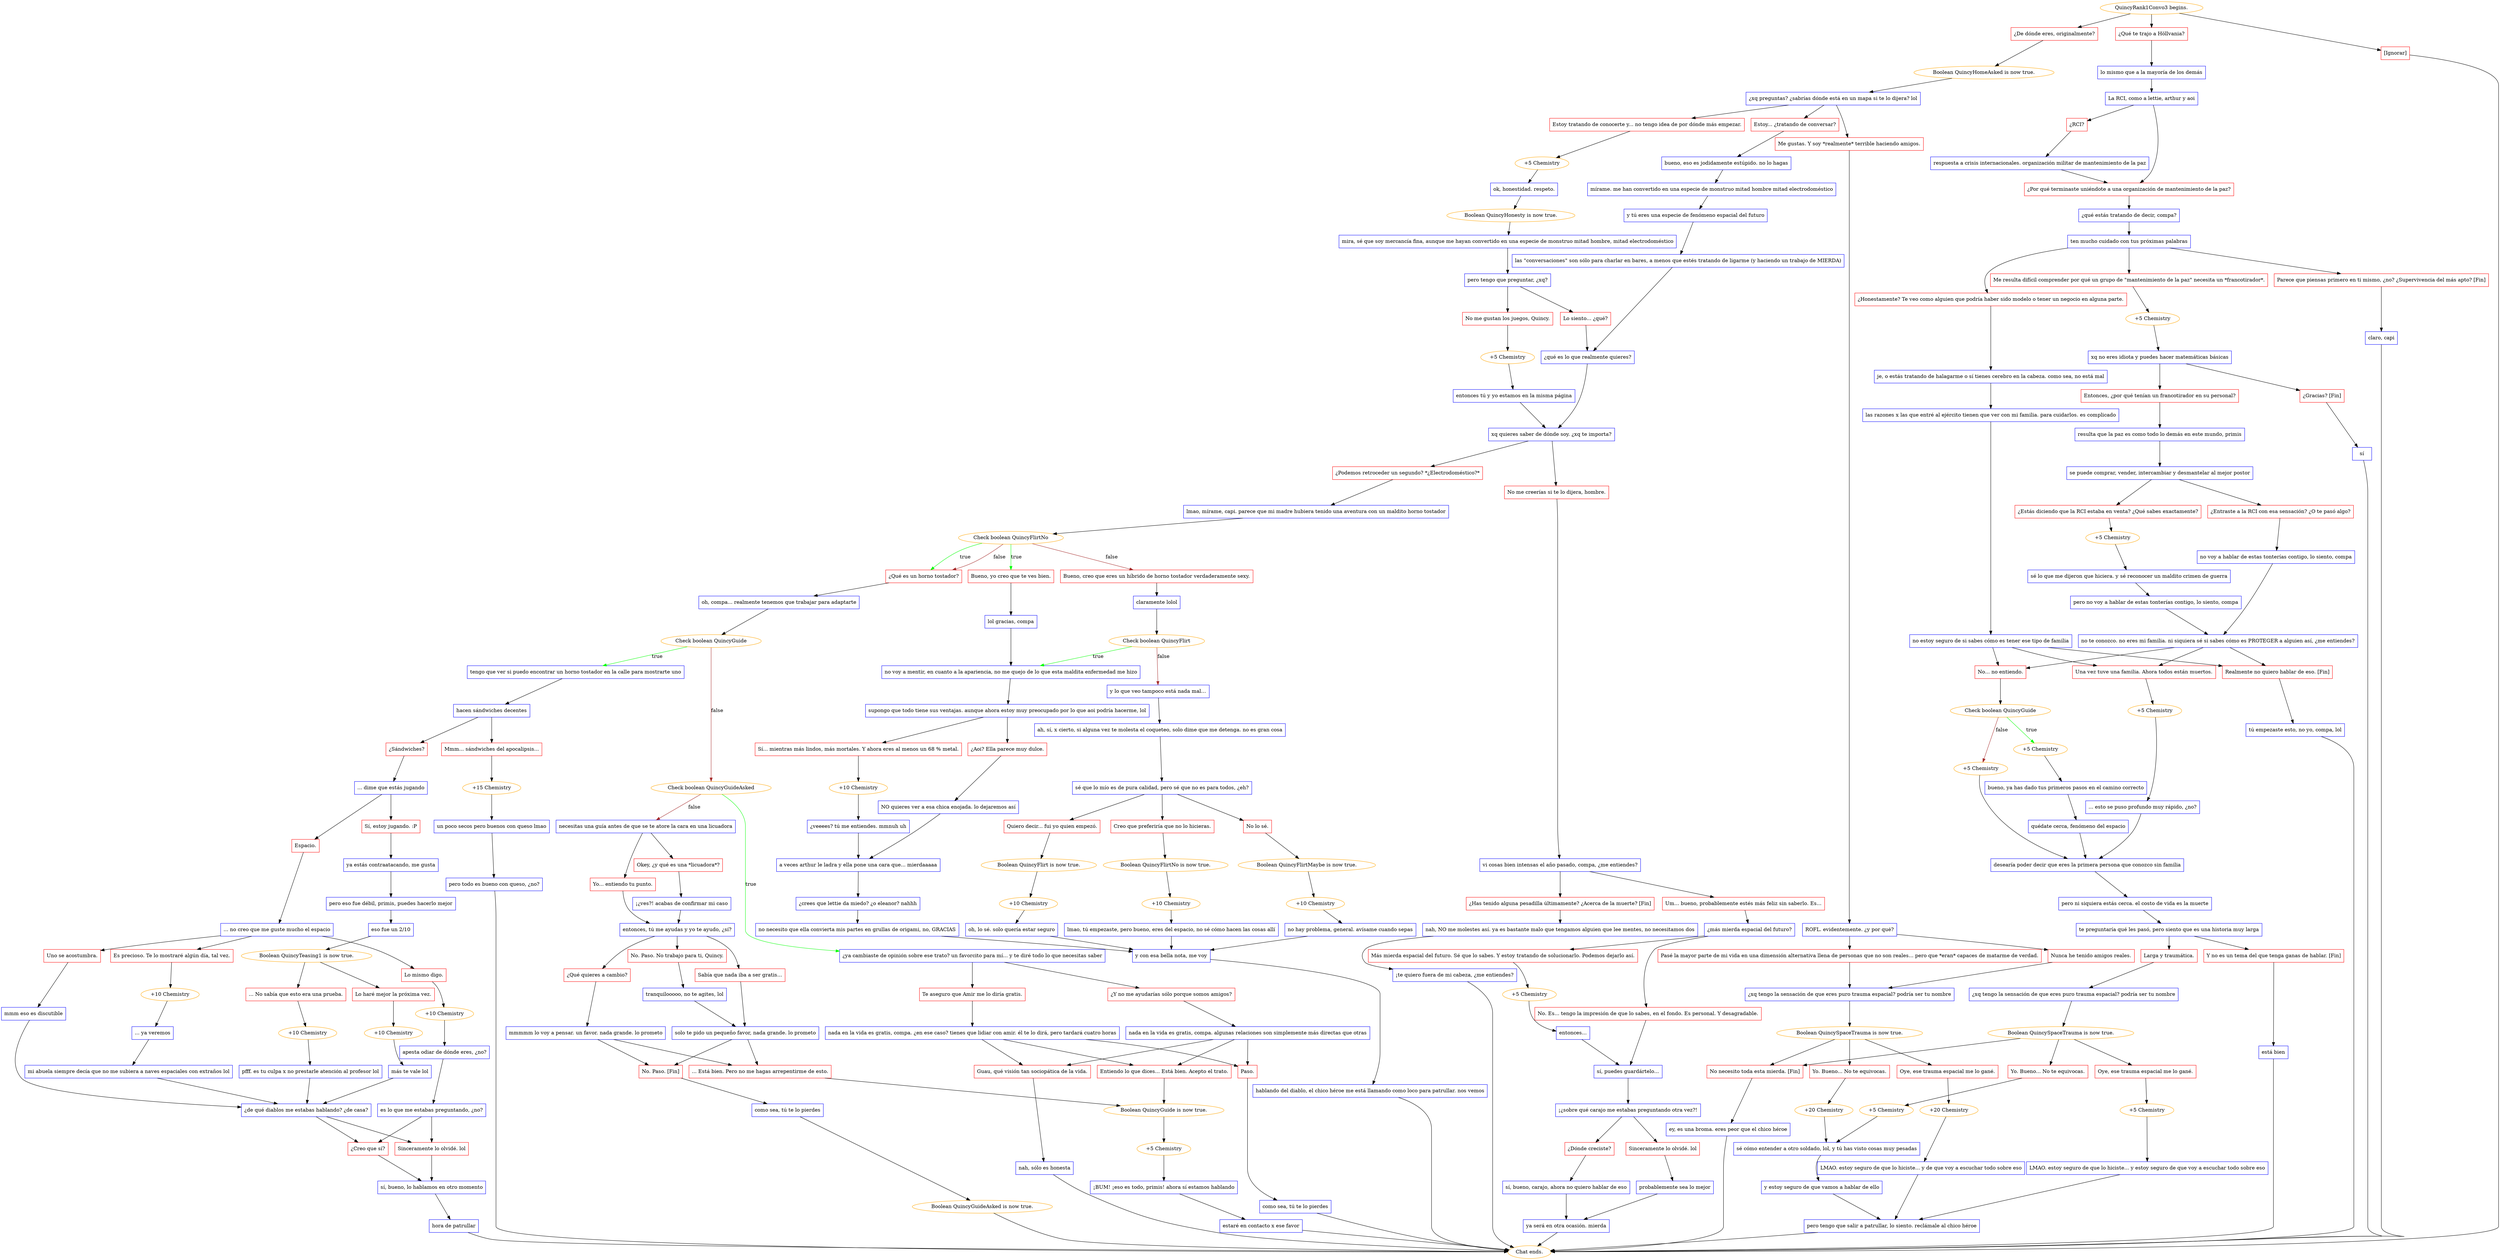digraph {
	"QuincyRank1Convo3 begins." [color=orange];
		"QuincyRank1Convo3 begins." -> j12222982;
		"QuincyRank1Convo3 begins." -> j268856008;
		"QuincyRank1Convo3 begins." -> j1678137900;
	j12222982 [label="¿De dónde eres, originalmente?",shape=box,color=red];
		j12222982 -> j355902487;
	j268856008 [label="¿Qué te trajo a Höllvania?",shape=box,color=red];
		j268856008 -> j2904774781;
	j1678137900 [label="[Ignorar]",shape=box,color=red];
		j1678137900 -> "Chat ends.";
	j355902487 [label="Boolean QuincyHomeAsked is now true.",color=orange];
		j355902487 -> j2822461177;
	j2904774781 [label="lo mismo que a la mayoría de los demás",shape=box,color=blue];
		j2904774781 -> j1842877627;
	"Chat ends." [color=orange];
	j2822461177 [label="¿xq preguntas? ¿sabrías dónde está en un mapa si te lo dijera? lol",shape=box,color=blue];
		j2822461177 -> j3410243526;
		j2822461177 -> j3066830284;
		j2822461177 -> j3401378304;
	j1842877627 [label="La RCI, como a lettie, arthur y aoi",shape=box,color=blue];
		j1842877627 -> j21895130;
		j1842877627 -> j1070321962;
	j3410243526 [label="Estoy... ¿tratando de conversar?",shape=box,color=red];
		j3410243526 -> j81756494;
	j3066830284 [label="Estoy tratando de conocerte y... no tengo idea de por dónde más empezar.",shape=box,color=red];
		j3066830284 -> j1988841631;
	j3401378304 [label="Me gustas. Y soy *realmente* terrible haciendo amigos.",shape=box,color=red];
		j3401378304 -> j1431095175;
	j21895130 [label="¿Por qué terminaste uniéndote a una organización de mantenimiento de la paz?",shape=box,color=red];
		j21895130 -> j396410053;
	j1070321962 [label="¿RCI?",shape=box,color=red];
		j1070321962 -> j1558792290;
	j81756494 [label="bueno, eso es jodidamente estúpido. no lo hagas",shape=box,color=blue];
		j81756494 -> j152520182;
	j1988841631 [label="+5 Chemistry",color=orange];
		j1988841631 -> j1526722991;
	j1431095175 [label="ROFL. evidentemente. ¿y por qué?",shape=box,color=blue];
		j1431095175 -> j1144316770;
		j1431095175 -> j4231734106;
	j396410053 [label="¿qué estás tratando de decir, compa?",shape=box,color=blue];
		j396410053 -> j441267992;
	j1558792290 [label="respuesta a crisis internacionales. organización militar de mantenimiento de la paz",shape=box,color=blue];
		j1558792290 -> j21895130;
	j152520182 [label="mírame. me han convertido en una especie de monstruo mitad hombre mitad electrodoméstico",shape=box,color=blue];
		j152520182 -> j1653012342;
	j1526722991 [label="ok, honestidad. respeto.",shape=box,color=blue];
		j1526722991 -> j1539562210;
	j1144316770 [label="Nunca he tenido amigos reales.",shape=box,color=red];
		j1144316770 -> j2338556677;
	j4231734106 [label="Pasé la mayor parte de mi vida en una dimensión alternativa llena de personas que no son reales... pero que *eran* capaces de matarme de verdad.",shape=box,color=red];
		j4231734106 -> j2338556677;
	j441267992 [label="ten mucho cuidado con tus próximas palabras",shape=box,color=blue];
		j441267992 -> j2120191240;
		j441267992 -> j3354075167;
		j441267992 -> j2069337320;
	j1653012342 [label="y tú eres una especie de fenómeno espacial del futuro",shape=box,color=blue];
		j1653012342 -> j2116855892;
	j1539562210 [label="Boolean QuincyHonesty is now true.",color=orange];
		j1539562210 -> j1891044660;
	j2338556677 [label="¿xq tengo la sensación de que eres puro trauma espacial? podría ser tu nombre",shape=box,color=blue];
		j2338556677 -> j3679896852;
	j2120191240 [label="¿Honestamente? Te veo como alguien que podría haber sido modelo o tener un negocio en alguna parte.",shape=box,color=red];
		j2120191240 -> j1023697422;
	j3354075167 [label="Me resulta difícil comprender por qué un grupo de \"mantenimiento de la paz\" necesita un *francotirador*.",shape=box,color=red];
		j3354075167 -> j1669719374;
	j2069337320 [label="Parece que piensas primero en ti mismo, ¿no? ¿Supervivencia del más apto? [Fin]",shape=box,color=red];
		j2069337320 -> j1317525585;
	j2116855892 [label="las \"conversaciones\" son sólo para charlar en bares, a menos que estés tratando de ligarme (y haciendo un trabajo de MIERDA)",shape=box,color=blue];
		j2116855892 -> j1674886717;
	j1891044660 [label="mira, sé que soy mercancía fina, aunque me hayan convertido en una especie de monstruo mitad hombre, mitad electrodoméstico",shape=box,color=blue];
		j1891044660 -> j1701858590;
	j3679896852 [label="Boolean QuincySpaceTrauma is now true.",color=orange];
		j3679896852 -> j609451057;
		j3679896852 -> j752622292;
		j3679896852 -> j2856557143;
	j1023697422 [label="je, o estás tratando de halagarme o sí tienes cerebro en la cabeza. como sea, no está mal",shape=box,color=blue];
		j1023697422 -> j3089224869;
	j1669719374 [label="+5 Chemistry",color=orange];
		j1669719374 -> j2252628750;
	j1317525585 [label="claro, capi",shape=box,color=blue];
		j1317525585 -> "Chat ends.";
	j1674886717 [label="¿qué es lo que realmente quieres?",shape=box,color=blue];
		j1674886717 -> j3535873686;
	j1701858590 [label="pero tengo que preguntar, ¿xq?",shape=box,color=blue];
		j1701858590 -> j546148141;
		j1701858590 -> j3202172337;
	j609451057 [label="Yo. Bueno... No te equivocas.",shape=box,color=red];
		j609451057 -> j3037963631;
	j752622292 [label="Oye, ese trauma espacial me lo gané.",shape=box,color=red];
		j752622292 -> j2093792216;
	j2856557143 [label="No necesito toda esta mierda. [Fin]",shape=box,color=red];
		j2856557143 -> j2388197875;
	j3089224869 [label="las razones x las que entré al ejército tienen que ver con mi familia. para cuidarlos. es complicado",shape=box,color=blue];
		j3089224869 -> j79655182;
	j2252628750 [label="xq no eres idiota y puedes hacer matemáticas básicas",shape=box,color=blue];
		j2252628750 -> j1414127934;
		j2252628750 -> j1909919052;
	j3535873686 [label="xq quieres saber de dónde soy. ¿xq te importa?",shape=box,color=blue];
		j3535873686 -> j1862581832;
		j3535873686 -> j2670212820;
	j546148141 [label="No me gustan los juegos, Quincy.",shape=box,color=red];
		j546148141 -> j1148991250;
	j3202172337 [label="Lo siento... ¿qué?",shape=box,color=red];
		j3202172337 -> j1674886717;
	j3037963631 [label="+20 Chemistry",color=orange];
		j3037963631 -> j872365423;
	j2093792216 [label="+20 Chemistry",color=orange];
		j2093792216 -> j3667367900;
	j2388197875 [label="ey, es una broma. eres peor que el chico héroe",shape=box,color=blue];
		j2388197875 -> "Chat ends.";
	j79655182 [label="no estoy seguro de si sabes cómo es tener ese tipo de familia",shape=box,color=blue];
		j79655182 -> j866822671;
		j79655182 -> j2030367401;
		j79655182 -> j1089572200;
	j1414127934 [label="Entonces, ¿por qué tenían un francotirador en su personal?",shape=box,color=red];
		j1414127934 -> j271686941;
	j1909919052 [label="¿Gracias? [Fin]",shape=box,color=red];
		j1909919052 -> j3198593058;
	j1862581832 [label="¿Podemos retroceder un segundo? *¿Electrodoméstico?*",shape=box,color=red];
		j1862581832 -> j1549212213;
	j2670212820 [label="No me creerías si te lo dijera, hombre.",shape=box,color=red];
		j2670212820 -> j137025691;
	j1148991250 [label="+5 Chemistry",color=orange];
		j1148991250 -> j3745523886;
	j872365423 [label="sé cómo entender a otro soldado, lol, y tú has visto cosas muy pesadas",shape=box,color=blue];
		j872365423 -> j3182779793;
	j3667367900 [label="LMAO. estoy seguro de que lo hiciste... y de que voy a escuchar todo sobre eso",shape=box,color=blue];
		j3667367900 -> j1408511004;
	j866822671 [label="Realmente no quiero hablar de eso. [Fin]",shape=box,color=red];
		j866822671 -> j472636525;
	j2030367401 [label="No... no entiendo.",shape=box,color=red];
		j2030367401 -> j3586363487;
	j1089572200 [label="Una vez tuve una familia. Ahora todos están muertos.",shape=box,color=red];
		j1089572200 -> j2438093347;
	j271686941 [label="resulta que la paz es como todo lo demás en este mundo, primis",shape=box,color=blue];
		j271686941 -> j3307163785;
	j3198593058 [label="sí",shape=box,color=blue];
		j3198593058 -> "Chat ends.";
	j1549212213 [label="lmao, mírame, capi. parece que mi madre hubiera tenido una aventura con un maldito horno tostador",shape=box,color=blue];
		j1549212213 -> j3131963049;
	j137025691 [label="vi cosas bien intensas el año pasado, compa, ¿me entiendes?",shape=box,color=blue];
		j137025691 -> j3629469104;
		j137025691 -> j2065295318;
	j3745523886 [label="entonces tú y yo estamos en la misma página",shape=box,color=blue];
		j3745523886 -> j3535873686;
	j3182779793 [label="y estoy seguro de que vamos a hablar de ello",shape=box,color=blue];
		j3182779793 -> j1408511004;
	j1408511004 [label="pero tengo que salir a patrullar, lo siento. reclámale al chico héroe",shape=box,color=blue];
		j1408511004 -> "Chat ends.";
	j472636525 [label="tú empezaste esto, no yo, compa, lol",shape=box,color=blue];
		j472636525 -> "Chat ends.";
	j3586363487 [label="Check boolean QuincyGuide",color=orange];
		j3586363487 -> j2260477581 [label=true,color=green];
		j3586363487 -> j1623328446 [label=false,color=brown];
	j2438093347 [label="+5 Chemistry",color=orange];
		j2438093347 -> j401119771;
	j3307163785 [label="se puede comprar, vender, intercambiar y desmantelar al mejor postor",shape=box,color=blue];
		j3307163785 -> j4064412351;
		j3307163785 -> j4051956948;
	j3131963049 [label="Check boolean QuincyFlirtNo",color=orange];
		j3131963049 -> j2376544629 [label=true,color=green];
		j3131963049 -> j1809850127 [label=true,color=green];
		j3131963049 -> j316131777 [label=false,color=brown];
		j3131963049 -> j2376544629 [label=false,color=brown];
	j3629469104 [label="¿Has tenido alguna pesadilla últimamente? ¿Acerca de la muerte? [Fin]",shape=box,color=red];
		j3629469104 -> j776544476;
	j2065295318 [label="Um... bueno, probablemente estés más feliz sin saberlo. Es...",shape=box,color=red];
		j2065295318 -> j2891628553;
	j2260477581 [label="+5 Chemistry",color=orange];
		j2260477581 -> j2319168279;
	j1623328446 [label="+5 Chemistry",color=orange];
		j1623328446 -> j2714793920;
	j401119771 [label="... esto se puso profundo muy rápido, ¿no?",shape=box,color=blue];
		j401119771 -> j2714793920;
	j4064412351 [label="¿Estás diciendo que la RCI estaba en venta? ¿Qué sabes exactamente?",shape=box,color=red];
		j4064412351 -> j1289746178;
	j4051956948 [label="¿Entraste a la RCI con esa sensación? ¿O te pasó algo?",shape=box,color=red];
		j4051956948 -> j2941073765;
	j2376544629 [label="¿Qué es un horno tostador?",shape=box,color=red];
		j2376544629 -> j203836767;
	j1809850127 [label="Bueno, yo creo que te ves bien.",shape=box,color=red];
		j1809850127 -> j2545178045;
	j316131777 [label="Bueno, creo que eres un híbrido de horno tostador verdaderamente sexy.",shape=box,color=red];
		j316131777 -> j1419062191;
	j776544476 [label="nah, NO me molestes así. ya es bastante malo que tengamos alguien que lee mentes, no necesitamos dos",shape=box,color=blue];
		j776544476 -> j3657407316;
	j2891628553 [label="¿más mierda espacial del futuro?",shape=box,color=blue];
		j2891628553 -> j546580010;
		j2891628553 -> j2339260362;
	j2319168279 [label="bueno, ya has dado tus primeros pasos en el camino correcto",shape=box,color=blue];
		j2319168279 -> j4051506543;
	j2714793920 [label="desearía poder decir que eres la primera persona que conozco sin familia",shape=box,color=blue];
		j2714793920 -> j3433797666;
	j1289746178 [label="+5 Chemistry",color=orange];
		j1289746178 -> j3632680514;
	j2941073765 [label="no voy a hablar de estas tonterías contigo, lo siento, compa",shape=box,color=blue];
		j2941073765 -> j1011388081;
	j203836767 [label="oh, compa... realmente tenemos que trabajar para adaptarte",shape=box,color=blue];
		j203836767 -> j4014483949;
	j2545178045 [label="lol gracias, compa",shape=box,color=blue];
		j2545178045 -> j502763698;
	j1419062191 [label="claramente lolol",shape=box,color=blue];
		j1419062191 -> j1762568003;
	j3657407316 [label="¡te quiero fuera de mi cabeza, ¿me entiendes?",shape=box,color=blue];
		j3657407316 -> "Chat ends.";
	j546580010 [label="No. Es... tengo la impresión de que lo sabes, en el fondo. Es personal. Y desagradable.",shape=box,color=red];
		j546580010 -> j1739121823;
	j2339260362 [label="Más mierda espacial del futuro. Sé que lo sabes. Y estoy tratando de solucionarlo. Podemos dejarlo así.",shape=box,color=red];
		j2339260362 -> j1090925163;
	j4051506543 [label="quédate cerca, fenómeno del espacio",shape=box,color=blue];
		j4051506543 -> j2714793920;
	j3433797666 [label="pero ni siquiera estás cerca. el costo de vida es la muerte",shape=box,color=blue];
		j3433797666 -> j897138759;
	j3632680514 [label="sé lo que me dijeron que hiciera. y sé reconocer un maldito crimen de guerra",shape=box,color=blue];
		j3632680514 -> j645602367;
	j1011388081 [label="no te conozco. no eres mi familia. ni siquiera sé si sabes cómo es PROTEGER a alguien así, ¿me entiendes?",shape=box,color=blue];
		j1011388081 -> j866822671;
		j1011388081 -> j2030367401;
		j1011388081 -> j1089572200;
	j4014483949 [label="Check boolean QuincyGuide",color=orange];
		j4014483949 -> j1136088241 [label=true,color=green];
		j4014483949 -> j1031253303 [label=false,color=brown];
	j502763698 [label="no voy a mentir, en cuanto a la apariencia, no me quejo de lo que esta maldita enfermedad me hizo",shape=box,color=blue];
		j502763698 -> j3160140962;
	j1762568003 [label="Check boolean QuincyFlirt",color=orange];
		j1762568003 -> j502763698 [label=true,color=green];
		j1762568003 -> j1892487025 [label=false,color=brown];
	j1739121823 [label="sí, puedes guardártelo...",shape=box,color=blue];
		j1739121823 -> j3231787758;
	j1090925163 [label="+5 Chemistry",color=orange];
		j1090925163 -> j3369303303;
	j897138759 [label="te preguntaría qué les pasó, pero siento que es una historia muy larga",shape=box,color=blue];
		j897138759 -> j478984003;
		j897138759 -> j1684454929;
	j645602367 [label="pero no voy a hablar de estas tonterías contigo, lo siento, compa",shape=box,color=blue];
		j645602367 -> j1011388081;
	j1136088241 [label="tengo que ver si puedo encontrar un horno tostador en la calle para mostrarte uno",shape=box,color=blue];
		j1136088241 -> j135618930;
	j1031253303 [label="Check boolean QuincyGuideAsked",color=orange];
		j1031253303 -> j2739686897 [label=true,color=green];
		j1031253303 -> j2024439590 [label=false,color=brown];
	j3160140962 [label="supongo que todo tiene sus ventajas. aunque ahora estoy muy preocupado por lo que aoi podría hacerme, lol",shape=box,color=blue];
		j3160140962 -> j1357678471;
		j3160140962 -> j1466018589;
	j1892487025 [label="y lo que veo tampoco está nada mal…",shape=box,color=blue];
		j1892487025 -> j1892537866;
	j3231787758 [label="¡¿sobre qué carajo me estabas preguntando otra vez?!",shape=box,color=blue];
		j3231787758 -> j1667049816;
		j3231787758 -> j621595806;
	j3369303303 [label="entonces...",shape=box,color=blue];
		j3369303303 -> j1739121823;
	j478984003 [label="Larga y traumática.",shape=box,color=red];
		j478984003 -> j1998671425;
	j1684454929 [label="Y no es un tema del que tenga ganas de hablar. [Fin]",shape=box,color=red];
		j1684454929 -> j1518435857;
	j135618930 [label="hacen sándwiches decentes",shape=box,color=blue];
		j135618930 -> j233273552;
		j135618930 -> j335216185;
	j2739686897 [label="¿ya cambiaste de opinión sobre ese trato? un favorcito para mí... y te diré todo lo que necesitas saber",shape=box,color=blue];
		j2739686897 -> j3532232814;
		j2739686897 -> j323382733;
	j2024439590 [label="necesitas una guía antes de que se te atore la cara en una licuadora",shape=box,color=blue];
		j2024439590 -> j1700353649;
		j2024439590 -> j2695956554;
	j1357678471 [label="¿Aoi? Ella parece muy dulce.",shape=box,color=red];
		j1357678471 -> j3802739057;
	j1466018589 [label="Sí... mientras más lindos, más mortales. Y ahora eres al menos un 68 % metal.",shape=box,color=red];
		j1466018589 -> j1751023454;
	j1892537866 [label="ah, sí, x cierto, si alguna vez te molesta el coqueteo, solo dime que me detenga. no es gran cosa",shape=box,color=blue];
		j1892537866 -> j2777492215;
	j1667049816 [label="¿Dónde creciste?",shape=box,color=red];
		j1667049816 -> j2978204442;
	j621595806 [label="Sinceramente lo olvidé. lol",shape=box,color=red];
		j621595806 -> j2344560714;
	j1998671425 [label="¿xq tengo la sensación de que eres puro trauma espacial? podría ser tu nombre",shape=box,color=blue];
		j1998671425 -> j2966422384;
	j1518435857 [label="está bien",shape=box,color=blue];
		j1518435857 -> "Chat ends.";
	j233273552 [label="Mmm... sándwiches del apocalipsis...",shape=box,color=red];
		j233273552 -> j1757371285;
	j335216185 [label="¿Sándwiches?",shape=box,color=red];
		j335216185 -> j1297892328;
	j3532232814 [label="Te aseguro que Amir me lo diría gratis.",shape=box,color=red];
		j3532232814 -> j2252445175;
	j323382733 [label="¿Y no me ayudarías sólo porque somos amigos?",shape=box,color=red];
		j323382733 -> j1686565342;
	j1700353649 [label="Okey, ¿y qué es una *licuadora*?",shape=box,color=red];
		j1700353649 -> j1129758952;
	j2695956554 [label="Yo... entiendo tu punto.",shape=box,color=red];
		j2695956554 -> j2144806088;
	j3802739057 [label="NO quieres ver a esa chica enojada. lo dejaremos así",shape=box,color=blue];
		j3802739057 -> j3950480238;
	j1751023454 [label="+10 Chemistry",color=orange];
		j1751023454 -> j2883203099;
	j2777492215 [label="sé que lo mío es de pura calidad, pero sé que no es para todos, ¿eh?",shape=box,color=blue];
		j2777492215 -> j1458765915;
		j2777492215 -> j3367947627;
		j2777492215 -> j4240819297;
	j2978204442 [label="sí, bueno, carajo, ahora no quiero hablar de eso",shape=box,color=blue];
		j2978204442 -> j3501751608;
	j2344560714 [label="probablemente sea lo mejor",shape=box,color=blue];
		j2344560714 -> j3501751608;
	j2966422384 [label="Boolean QuincySpaceTrauma is now true.",color=orange];
		j2966422384 -> j3378583742;
		j2966422384 -> j626364491;
		j2966422384 -> j2856557143;
	j1757371285 [label="+15 Chemistry",color=orange];
		j1757371285 -> j1811619095;
	j1297892328 [label="... dime que estás jugando",shape=box,color=blue];
		j1297892328 -> j175221502;
		j1297892328 -> j2880604361;
	j2252445175 [label="nada en la vida es gratis, compa. ¿en ese caso? tienes que lidiar con amir. él te lo dirá, pero tardará cuatro horas",shape=box,color=blue];
		j2252445175 -> j848019728;
		j2252445175 -> j478038824;
		j2252445175 -> j2983283598;
	j1686565342 [label="nada en la vida es gratis, compa. algunas relaciones son simplemente más directas que otras",shape=box,color=blue];
		j1686565342 -> j848019728;
		j1686565342 -> j478038824;
		j1686565342 -> j2983283598;
	j1129758952 [label="¡¿ves?! acabas de confirmar mi caso",shape=box,color=blue];
		j1129758952 -> j2144806088;
	j2144806088 [label="entonces, tú me ayudas y yo te ayudo, ¿sí?",shape=box,color=blue];
		j2144806088 -> j1999078250;
		j2144806088 -> j862619210;
		j2144806088 -> j3449335137;
	j3950480238 [label="a veces arthur le ladra y ella pone una cara que... mierdaaaaa",shape=box,color=blue];
		j3950480238 -> j3383896585;
	j2883203099 [label="¿veeees? tú me entiendes. mmnuh uh",shape=box,color=blue];
		j2883203099 -> j3950480238;
	j1458765915 [label="No lo sé.",shape=box,color=red];
		j1458765915 -> j71181694;
	j3367947627 [label="Quiero decir... fui yo quien empezó.",shape=box,color=red];
		j3367947627 -> j2001050292;
	j4240819297 [label="Creo que preferiría que no lo hicieras.",shape=box,color=red];
		j4240819297 -> j545603532;
	j3501751608 [label="ya será en otra ocasión. mierda",shape=box,color=blue];
		j3501751608 -> "Chat ends.";
	j3378583742 [label="Yo. Bueno... No te equivocas.",shape=box,color=red];
		j3378583742 -> j275685721;
	j626364491 [label="Oye, ese trauma espacial me lo gané.",shape=box,color=red];
		j626364491 -> j2331100787;
	j1811619095 [label="un poco secos pero buenos con queso lmao",shape=box,color=blue];
		j1811619095 -> j3592375166;
	j175221502 [label="Sí, estoy jugando. :P",shape=box,color=red];
		j175221502 -> j3298404424;
	j2880604361 [label="Espacio.",shape=box,color=red];
		j2880604361 -> j3808754691;
	j848019728 [label="Entiendo lo que dices... Está bien. Acepto el trato.",shape=box,color=red];
		j848019728 -> j870431784;
	j478038824 [label="Guau, qué visión tan sociopática de la vida.",shape=box,color=red];
		j478038824 -> j2457156901;
	j2983283598 [label="Paso.",shape=box,color=red];
		j2983283598 -> j1212024278;
	j1999078250 [label="¿Qué quieres a cambio?",shape=box,color=red];
		j1999078250 -> j3552755448;
	j862619210 [label="Sabía que nada iba a ser gratis...",shape=box,color=red];
		j862619210 -> j3382155213;
	j3449335137 [label="No. Paso. No trabajo para ti, Quincy.",shape=box,color=red];
		j3449335137 -> j3083607285;
	j3383896585 [label="¿crees que lettie da miedo? ¿o eleanor? nahhh",shape=box,color=blue];
		j3383896585 -> j998996606;
	j71181694 [label="Boolean QuincyFlirtMaybe is now true.",color=orange];
		j71181694 -> j930243318;
	j2001050292 [label="Boolean QuincyFlirt is now true.",color=orange];
		j2001050292 -> j2830150703;
	j545603532 [label="Boolean QuincyFlirtNo is now true.",color=orange];
		j545603532 -> j2169314385;
	j275685721 [label="+5 Chemistry",color=orange];
		j275685721 -> j872365423;
	j2331100787 [label="+5 Chemistry",color=orange];
		j2331100787 -> j1679222520;
	j3592375166 [label="pero todo es bueno con queso, ¿no?",shape=box,color=blue];
		j3592375166 -> "Chat ends.";
	j3298404424 [label="ya estás contraatacando, me gusta",shape=box,color=blue];
		j3298404424 -> j3579435994;
	j3808754691 [label="... no creo que me guste mucho el espacio",shape=box,color=blue];
		j3808754691 -> j252677775;
		j3808754691 -> j3760254951;
		j3808754691 -> j1687588038;
	j870431784 [label="Boolean QuincyGuide is now true.",color=orange];
		j870431784 -> j1566589057;
	j2457156901 [label="nah, sólo es honesta",shape=box,color=blue];
		j2457156901 -> "Chat ends.";
	j1212024278 [label="como sea, tú te lo pierdes",shape=box,color=blue];
		j1212024278 -> "Chat ends.";
	j3552755448 [label="mmmmm lo voy a pensar. un favor. nada grande. lo prometo",shape=box,color=blue];
		j3552755448 -> j121043330;
		j3552755448 -> j1239485075;
	j3382155213 [label="solo te pido un pequeño favor, nada grande. lo prometo",shape=box,color=blue];
		j3382155213 -> j121043330;
		j3382155213 -> j1239485075;
	j3083607285 [label="tranquilooooo, no te agites, lol",shape=box,color=blue];
		j3083607285 -> j3382155213;
	j998996606 [label="no necesito que ella convierta mis partes en grullas de origami, no, GRACIAS",shape=box,color=blue];
		j998996606 -> j26256587;
	j930243318 [label="+10 Chemistry",color=orange];
		j930243318 -> j2620006198;
	j2830150703 [label="+10 Chemistry",color=orange];
		j2830150703 -> j3926195387;
	j2169314385 [label="+10 Chemistry",color=orange];
		j2169314385 -> j2147824652;
	j1679222520 [label="LMAO. estoy seguro de que lo hiciste... y estoy seguro de que voy a escuchar todo sobre eso",shape=box,color=blue];
		j1679222520 -> j1408511004;
	j3579435994 [label="pero eso fue débil, primis, puedes hacerlo mejor",shape=box,color=blue];
		j3579435994 -> j1092671529;
	j252677775 [label="Lo mismo digo.",shape=box,color=red];
		j252677775 -> j1285862082;
	j3760254951 [label="Uno se acostumbra.",shape=box,color=red];
		j3760254951 -> j956575897;
	j1687588038 [label="Es precioso. Te lo mostraré algún día, tal vez.",shape=box,color=red];
		j1687588038 -> j1158066463;
	j1566589057 [label="+5 Chemistry",color=orange];
		j1566589057 -> j233555775;
	j121043330 [label="... Está bien. Pero no me hagas arrepentirme de esto.",shape=box,color=red];
		j121043330 -> j870431784;
	j1239485075 [label="No. Paso. [Fin]",shape=box,color=red];
		j1239485075 -> j922144040;
	j26256587 [label="y con esa bella nota, me voy",shape=box,color=blue];
		j26256587 -> j3324328356;
	j2620006198 [label="no hay problema, general. avísame cuando sepas",shape=box,color=blue];
		j2620006198 -> j26256587;
	j3926195387 [label="oh, lo sé. solo quería estar seguro",shape=box,color=blue];
		j3926195387 -> j26256587;
	j2147824652 [label="lmao, tú empezaste, pero bueno, eres del espacio, no sé cómo hacen las cosas allí",shape=box,color=blue];
		j2147824652 -> j26256587;
	j1092671529 [label="eso fue un 2/10",shape=box,color=blue];
		j1092671529 -> j3740468514;
	j1285862082 [label="+10 Chemistry",color=orange];
		j1285862082 -> j2410630475;
	j956575897 [label="mmm eso es discutible",shape=box,color=blue];
		j956575897 -> j3879406579;
	j1158066463 [label="+10 Chemistry",color=orange];
		j1158066463 -> j581256650;
	j233555775 [label="¡BUM! ¡eso es todo, primis! ahora sí estamos hablando",shape=box,color=blue];
		j233555775 -> j1721331579;
	j922144040 [label="como sea, tú te lo pierdes",shape=box,color=blue];
		j922144040 -> j4247241603;
	j3324328356 [label="hablando del diablo, el chico héroe me está llamando como loco para patrullar. nos vemos",shape=box,color=blue];
		j3324328356 -> "Chat ends.";
	j3740468514 [label="Boolean QuincyTeasing1 is now true.",color=orange];
		j3740468514 -> j826856686;
		j3740468514 -> j3521465816;
	j2410630475 [label="apesta odiar de dónde eres, ¿no?",shape=box,color=blue];
		j2410630475 -> j2283139924;
	j3879406579 [label="¿de qué diablos me estabas hablando? ¿de casa?",shape=box,color=blue];
		j3879406579 -> j144092183;
		j3879406579 -> j3932607348;
	j581256650 [label="... ya veremos",shape=box,color=blue];
		j581256650 -> j2634779178;
	j1721331579 [label="estaré en contacto x ese favor",shape=box,color=blue];
		j1721331579 -> "Chat ends.";
	j4247241603 [label="Boolean QuincyGuideAsked is now true.",color=orange];
		j4247241603 -> "Chat ends.";
	j826856686 [label="Lo haré mejor la próxima vez.",shape=box,color=red];
		j826856686 -> j1357948740;
	j3521465816 [label="... No sabía que esto era una prueba.",shape=box,color=red];
		j3521465816 -> j3677145737;
	j2283139924 [label="es lo que me estabas preguntando, ¿no?",shape=box,color=blue];
		j2283139924 -> j144092183;
		j2283139924 -> j3932607348;
	j144092183 [label="¿Creo que sí?",shape=box,color=red];
		j144092183 -> j1631303959;
	j3932607348 [label="Sinceramente lo olvidé. lol",shape=box,color=red];
		j3932607348 -> j1631303959;
	j2634779178 [label="mi abuela siempre decía que no me subiera a naves espaciales con extraños lol",shape=box,color=blue];
		j2634779178 -> j3879406579;
	j1357948740 [label="+10 Chemistry",color=orange];
		j1357948740 -> j1583347457;
	j3677145737 [label="+10 Chemistry",color=orange];
		j3677145737 -> j2847140438;
	j1631303959 [label="sí, bueno, lo hablamos en otro momento",shape=box,color=blue];
		j1631303959 -> j1906131880;
	j1583347457 [label="más te vale lol",shape=box,color=blue];
		j1583347457 -> j3879406579;
	j2847140438 [label="pfff. es tu culpa x no prestarle atención al profesor lol",shape=box,color=blue];
		j2847140438 -> j3879406579;
	j1906131880 [label="hora de patrullar",shape=box,color=blue];
		j1906131880 -> "Chat ends.";
}